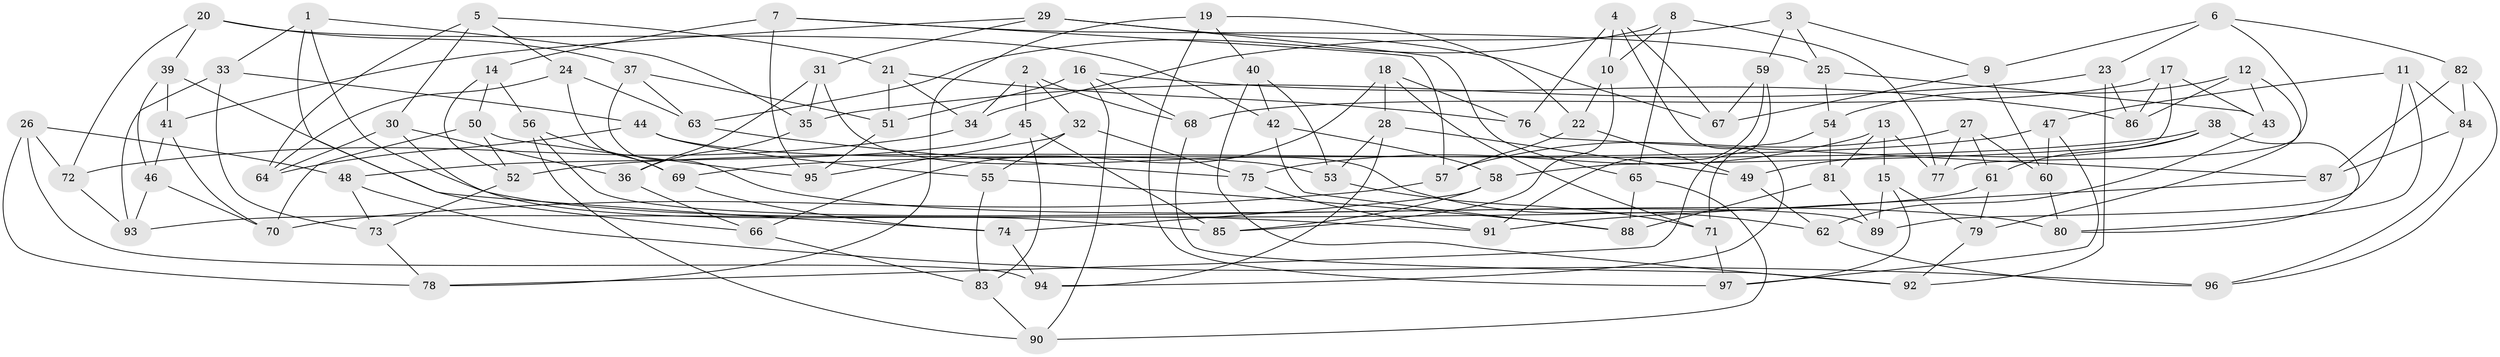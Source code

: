 // Generated by graph-tools (version 1.1) at 2025/16/03/09/25 04:16:13]
// undirected, 97 vertices, 194 edges
graph export_dot {
graph [start="1"]
  node [color=gray90,style=filled];
  1;
  2;
  3;
  4;
  5;
  6;
  7;
  8;
  9;
  10;
  11;
  12;
  13;
  14;
  15;
  16;
  17;
  18;
  19;
  20;
  21;
  22;
  23;
  24;
  25;
  26;
  27;
  28;
  29;
  30;
  31;
  32;
  33;
  34;
  35;
  36;
  37;
  38;
  39;
  40;
  41;
  42;
  43;
  44;
  45;
  46;
  47;
  48;
  49;
  50;
  51;
  52;
  53;
  54;
  55;
  56;
  57;
  58;
  59;
  60;
  61;
  62;
  63;
  64;
  65;
  66;
  67;
  68;
  69;
  70;
  71;
  72;
  73;
  74;
  75;
  76;
  77;
  78;
  79;
  80;
  81;
  82;
  83;
  84;
  85;
  86;
  87;
  88;
  89;
  90;
  91;
  92;
  93;
  94;
  95;
  96;
  97;
  1 -- 66;
  1 -- 33;
  1 -- 35;
  1 -- 91;
  2 -- 32;
  2 -- 68;
  2 -- 34;
  2 -- 45;
  3 -- 9;
  3 -- 34;
  3 -- 59;
  3 -- 25;
  4 -- 76;
  4 -- 94;
  4 -- 67;
  4 -- 10;
  5 -- 24;
  5 -- 30;
  5 -- 64;
  5 -- 21;
  6 -- 82;
  6 -- 9;
  6 -- 23;
  6 -- 77;
  7 -- 25;
  7 -- 14;
  7 -- 57;
  7 -- 95;
  8 -- 77;
  8 -- 10;
  8 -- 63;
  8 -- 65;
  9 -- 60;
  9 -- 67;
  10 -- 85;
  10 -- 22;
  11 -- 89;
  11 -- 47;
  11 -- 80;
  11 -- 84;
  12 -- 86;
  12 -- 79;
  12 -- 43;
  12 -- 54;
  13 -- 75;
  13 -- 81;
  13 -- 77;
  13 -- 15;
  14 -- 52;
  14 -- 56;
  14 -- 50;
  15 -- 79;
  15 -- 89;
  15 -- 97;
  16 -- 68;
  16 -- 86;
  16 -- 51;
  16 -- 90;
  17 -- 43;
  17 -- 58;
  17 -- 68;
  17 -- 86;
  18 -- 76;
  18 -- 71;
  18 -- 66;
  18 -- 28;
  19 -- 78;
  19 -- 22;
  19 -- 40;
  19 -- 97;
  20 -- 37;
  20 -- 72;
  20 -- 42;
  20 -- 39;
  21 -- 51;
  21 -- 34;
  21 -- 76;
  22 -- 49;
  22 -- 57;
  23 -- 86;
  23 -- 92;
  23 -- 35;
  24 -- 64;
  24 -- 69;
  24 -- 63;
  25 -- 54;
  25 -- 43;
  26 -- 72;
  26 -- 48;
  26 -- 78;
  26 -- 94;
  27 -- 57;
  27 -- 60;
  27 -- 77;
  27 -- 61;
  28 -- 94;
  28 -- 49;
  28 -- 53;
  29 -- 31;
  29 -- 41;
  29 -- 65;
  29 -- 67;
  30 -- 64;
  30 -- 85;
  30 -- 36;
  31 -- 35;
  31 -- 36;
  31 -- 62;
  32 -- 95;
  32 -- 75;
  32 -- 55;
  33 -- 73;
  33 -- 93;
  33 -- 44;
  34 -- 72;
  35 -- 36;
  36 -- 66;
  37 -- 80;
  37 -- 63;
  37 -- 51;
  38 -- 80;
  38 -- 52;
  38 -- 61;
  38 -- 49;
  39 -- 74;
  39 -- 41;
  39 -- 46;
  40 -- 53;
  40 -- 92;
  40 -- 42;
  41 -- 46;
  41 -- 70;
  42 -- 58;
  42 -- 88;
  43 -- 62;
  44 -- 53;
  44 -- 55;
  44 -- 64;
  45 -- 85;
  45 -- 48;
  45 -- 83;
  46 -- 93;
  46 -- 70;
  47 -- 69;
  47 -- 97;
  47 -- 60;
  48 -- 73;
  48 -- 96;
  49 -- 62;
  50 -- 70;
  50 -- 52;
  50 -- 95;
  51 -- 95;
  52 -- 73;
  53 -- 71;
  54 -- 81;
  54 -- 71;
  55 -- 83;
  55 -- 88;
  56 -- 89;
  56 -- 69;
  56 -- 90;
  57 -- 70;
  58 -- 74;
  58 -- 85;
  59 -- 67;
  59 -- 91;
  59 -- 78;
  60 -- 80;
  61 -- 93;
  61 -- 79;
  62 -- 96;
  63 -- 75;
  65 -- 88;
  65 -- 90;
  66 -- 83;
  68 -- 92;
  69 -- 74;
  71 -- 97;
  72 -- 93;
  73 -- 78;
  74 -- 94;
  75 -- 91;
  76 -- 87;
  79 -- 92;
  81 -- 89;
  81 -- 88;
  82 -- 87;
  82 -- 84;
  82 -- 96;
  83 -- 90;
  84 -- 96;
  84 -- 87;
  87 -- 91;
}
